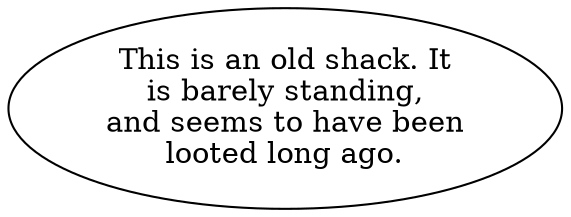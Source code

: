 digraph SHACK {
  "start" [style=filled       fillcolor="#FFFFFF"       color="#000000"]
  "start" [label="This is an old shack. It\nis barely standing,\nand seems to have been\nlooted long ago."]
}
